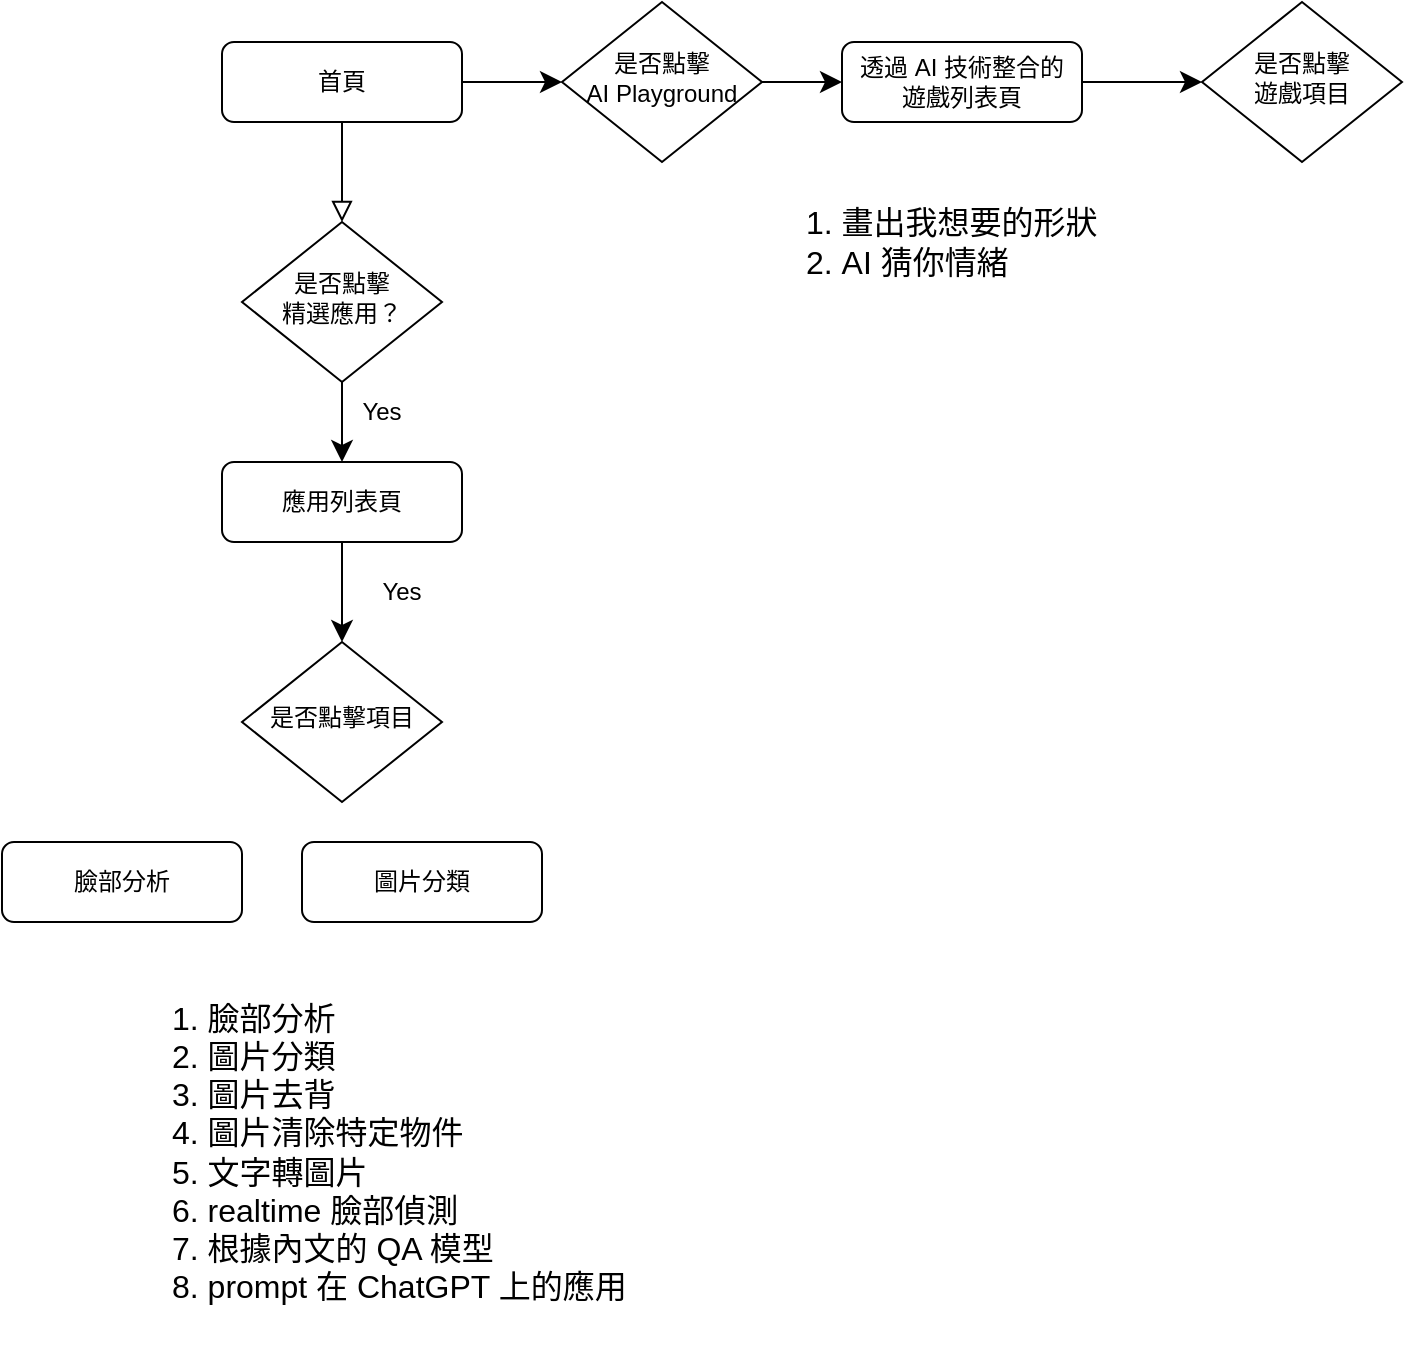 <mxfile version="21.3.8" type="github">
  <diagram id="C5RBs43oDa-KdzZeNtuy" name="Page-1">
    <mxGraphModel dx="847" dy="651" grid="1" gridSize="10" guides="1" tooltips="1" connect="1" arrows="1" fold="1" page="1" pageScale="1" pageWidth="827" pageHeight="1169" math="0" shadow="0">
      <root>
        <mxCell id="WIyWlLk6GJQsqaUBKTNV-0" />
        <mxCell id="WIyWlLk6GJQsqaUBKTNV-1" parent="WIyWlLk6GJQsqaUBKTNV-0" />
        <mxCell id="WIyWlLk6GJQsqaUBKTNV-2" value="" style="rounded=0;html=1;jettySize=auto;orthogonalLoop=1;fontSize=11;endArrow=block;endFill=0;endSize=8;strokeWidth=1;shadow=0;labelBackgroundColor=none;edgeStyle=orthogonalEdgeStyle;" parent="WIyWlLk6GJQsqaUBKTNV-1" source="WIyWlLk6GJQsqaUBKTNV-3" target="WIyWlLk6GJQsqaUBKTNV-6" edge="1">
          <mxGeometry relative="1" as="geometry" />
        </mxCell>
        <mxCell id="ENmbn9L6dxske6XHu0BQ-8" value="" style="edgeStyle=none;curved=1;rounded=0;orthogonalLoop=1;jettySize=auto;html=1;fontSize=12;startSize=8;endSize=8;" parent="WIyWlLk6GJQsqaUBKTNV-1" source="WIyWlLk6GJQsqaUBKTNV-3" target="ENmbn9L6dxske6XHu0BQ-6" edge="1">
          <mxGeometry relative="1" as="geometry" />
        </mxCell>
        <mxCell id="WIyWlLk6GJQsqaUBKTNV-3" value="首頁" style="rounded=1;whiteSpace=wrap;html=1;fontSize=12;glass=0;strokeWidth=1;shadow=0;" parent="WIyWlLk6GJQsqaUBKTNV-1" vertex="1">
          <mxGeometry x="160" y="80" width="120" height="40" as="geometry" />
        </mxCell>
        <mxCell id="ENmbn9L6dxske6XHu0BQ-14" value="" style="edgeStyle=none;curved=1;rounded=0;orthogonalLoop=1;jettySize=auto;html=1;fontSize=12;startSize=8;endSize=8;" parent="WIyWlLk6GJQsqaUBKTNV-1" source="WIyWlLk6GJQsqaUBKTNV-6" target="WIyWlLk6GJQsqaUBKTNV-11" edge="1">
          <mxGeometry relative="1" as="geometry" />
        </mxCell>
        <mxCell id="WIyWlLk6GJQsqaUBKTNV-6" value="是否點擊&lt;br&gt;精選應用？" style="rhombus;whiteSpace=wrap;html=1;shadow=0;fontFamily=Helvetica;fontSize=12;align=center;strokeWidth=1;spacing=6;spacingTop=-4;" parent="WIyWlLk6GJQsqaUBKTNV-1" vertex="1">
          <mxGeometry x="170" y="170" width="100" height="80" as="geometry" />
        </mxCell>
        <mxCell id="hdifzTVistezPJ_OjFt2-1" value="" style="edgeStyle=none;curved=1;rounded=0;orthogonalLoop=1;jettySize=auto;html=1;fontSize=12;startSize=8;endSize=8;" edge="1" parent="WIyWlLk6GJQsqaUBKTNV-1" source="WIyWlLk6GJQsqaUBKTNV-11" target="hdifzTVistezPJ_OjFt2-0">
          <mxGeometry relative="1" as="geometry" />
        </mxCell>
        <mxCell id="WIyWlLk6GJQsqaUBKTNV-11" value="應用列表頁" style="rounded=1;whiteSpace=wrap;html=1;fontSize=12;glass=0;strokeWidth=1;shadow=0;" parent="WIyWlLk6GJQsqaUBKTNV-1" vertex="1">
          <mxGeometry x="160" y="290" width="120" height="40" as="geometry" />
        </mxCell>
        <mxCell id="ENmbn9L6dxske6XHu0BQ-3" value="Yes" style="text;html=1;strokeColor=none;fillColor=none;align=center;verticalAlign=middle;whiteSpace=wrap;rounded=0;" parent="WIyWlLk6GJQsqaUBKTNV-1" vertex="1">
          <mxGeometry x="210" y="250" width="60" height="30" as="geometry" />
        </mxCell>
        <mxCell id="ENmbn9L6dxske6XHu0BQ-10" value="" style="edgeStyle=none;curved=1;rounded=0;orthogonalLoop=1;jettySize=auto;html=1;fontSize=12;startSize=8;endSize=8;" parent="WIyWlLk6GJQsqaUBKTNV-1" source="ENmbn9L6dxske6XHu0BQ-6" target="ENmbn9L6dxske6XHu0BQ-9" edge="1">
          <mxGeometry relative="1" as="geometry" />
        </mxCell>
        <mxCell id="ENmbn9L6dxske6XHu0BQ-6" value="是否點擊&lt;br&gt;AI Playground" style="rhombus;whiteSpace=wrap;html=1;shadow=0;fontFamily=Helvetica;fontSize=12;align=center;strokeWidth=1;spacing=6;spacingTop=-4;" parent="WIyWlLk6GJQsqaUBKTNV-1" vertex="1">
          <mxGeometry x="330" y="60" width="100" height="80" as="geometry" />
        </mxCell>
        <mxCell id="ENmbn9L6dxske6XHu0BQ-12" value="" style="edgeStyle=none;curved=1;rounded=0;orthogonalLoop=1;jettySize=auto;html=1;fontSize=12;startSize=8;endSize=8;" parent="WIyWlLk6GJQsqaUBKTNV-1" source="ENmbn9L6dxske6XHu0BQ-9" target="ENmbn9L6dxske6XHu0BQ-11" edge="1">
          <mxGeometry relative="1" as="geometry" />
        </mxCell>
        <mxCell id="ENmbn9L6dxske6XHu0BQ-9" value="透過 AI 技術整合的&lt;br&gt;遊戲列表頁" style="rounded=1;whiteSpace=wrap;html=1;fontSize=12;glass=0;strokeWidth=1;shadow=0;" parent="WIyWlLk6GJQsqaUBKTNV-1" vertex="1">
          <mxGeometry x="470" y="80" width="120" height="40" as="geometry" />
        </mxCell>
        <mxCell id="ENmbn9L6dxske6XHu0BQ-11" value="是否點擊&lt;br&gt;遊戲項目" style="rhombus;whiteSpace=wrap;html=1;shadow=0;fontFamily=Helvetica;fontSize=12;align=center;strokeWidth=1;spacing=6;spacingTop=-4;" parent="WIyWlLk6GJQsqaUBKTNV-1" vertex="1">
          <mxGeometry x="650" y="60" width="100" height="80" as="geometry" />
        </mxCell>
        <mxCell id="ENmbn9L6dxske6XHu0BQ-16" value="1. 臉部分析&lt;br&gt;2. 圖片分類&lt;br&gt;3. 圖片去背&lt;br&gt;4. 圖片清除特定物件&lt;br&gt;5. 文字轉圖片&lt;br&gt;6. realtime 臉部偵測&lt;br&gt;7. 根據內文的 QA 模型&lt;br&gt;8. prompt 在 ChatGPT 上的應用" style="text;strokeColor=none;fillColor=none;html=1;align=left;verticalAlign=middle;whiteSpace=wrap;rounded=0;fontSize=16;" parent="WIyWlLk6GJQsqaUBKTNV-1" vertex="1">
          <mxGeometry x="132.5" y="530" width="235" height="210" as="geometry" />
        </mxCell>
        <mxCell id="ENmbn9L6dxske6XHu0BQ-17" value="1. 畫出我想要的形狀&lt;br&gt;2. AI 猜你情緒&lt;br&gt;" style="text;strokeColor=none;fillColor=none;html=1;align=left;verticalAlign=middle;whiteSpace=wrap;rounded=0;fontSize=16;" parent="WIyWlLk6GJQsqaUBKTNV-1" vertex="1">
          <mxGeometry x="450" y="130" width="190" height="100" as="geometry" />
        </mxCell>
        <mxCell id="hdifzTVistezPJ_OjFt2-0" value="是否點擊項目" style="rhombus;whiteSpace=wrap;html=1;shadow=0;fontFamily=Helvetica;fontSize=12;align=center;strokeWidth=1;spacing=6;spacingTop=-4;" vertex="1" parent="WIyWlLk6GJQsqaUBKTNV-1">
          <mxGeometry x="170" y="380" width="100" height="80" as="geometry" />
        </mxCell>
        <mxCell id="hdifzTVistezPJ_OjFt2-2" value="Yes" style="text;html=1;strokeColor=none;fillColor=none;align=center;verticalAlign=middle;whiteSpace=wrap;rounded=0;" vertex="1" parent="WIyWlLk6GJQsqaUBKTNV-1">
          <mxGeometry x="220" y="340" width="60" height="30" as="geometry" />
        </mxCell>
        <mxCell id="hdifzTVistezPJ_OjFt2-3" value="臉部分析" style="rounded=1;whiteSpace=wrap;html=1;fontSize=12;glass=0;strokeWidth=1;shadow=0;" vertex="1" parent="WIyWlLk6GJQsqaUBKTNV-1">
          <mxGeometry x="50" y="480" width="120" height="40" as="geometry" />
        </mxCell>
        <mxCell id="hdifzTVistezPJ_OjFt2-4" value="圖片分類" style="rounded=1;whiteSpace=wrap;html=1;fontSize=12;glass=0;strokeWidth=1;shadow=0;" vertex="1" parent="WIyWlLk6GJQsqaUBKTNV-1">
          <mxGeometry x="200" y="480" width="120" height="40" as="geometry" />
        </mxCell>
      </root>
    </mxGraphModel>
  </diagram>
</mxfile>
